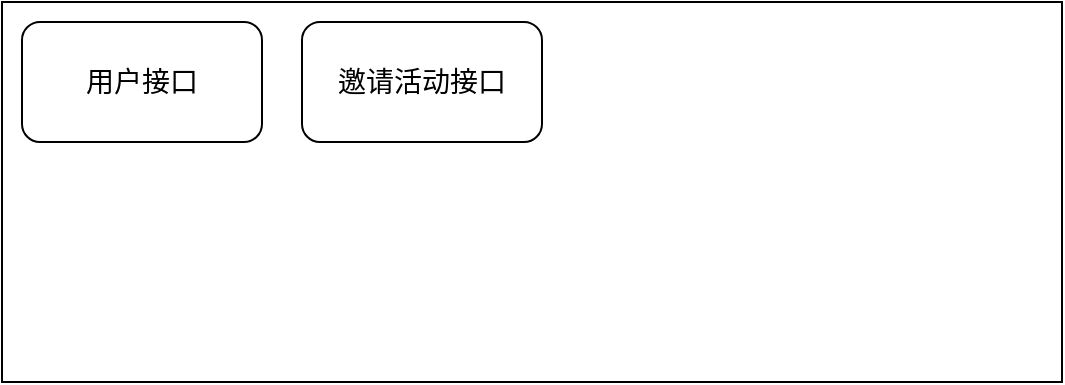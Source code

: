 <mxfile version="11.2.3" type="github" pages="1"><diagram id="sURR1SHCAla83oJiOlZ1" name="Page-1"><mxGraphModel dx="1184" dy="850" grid="1" gridSize="10" guides="1" tooltips="1" connect="1" arrows="1" fold="1" page="1" pageScale="1" pageWidth="3300" pageHeight="4681" math="0" shadow="0"><root><mxCell id="0"/><mxCell id="1" parent="0"/><mxCell id="l3v4fueEr0LTtIeN0S5f-3" value="" style="rounded=0;whiteSpace=wrap;html=1;" vertex="1" parent="1"><mxGeometry x="820" y="530" width="530" height="190" as="geometry"/></mxCell><mxCell id="l3v4fueEr0LTtIeN0S5f-1" value="&lt;span style=&quot;font-size: 14px&quot;&gt;用户接口&lt;/span&gt;" style="rounded=1;whiteSpace=wrap;html=1;" vertex="1" parent="1"><mxGeometry x="830" y="540" width="120" height="60" as="geometry"/></mxCell><mxCell id="l3v4fueEr0LTtIeN0S5f-4" value="&lt;font style=&quot;font-size: 14px&quot;&gt;邀请活动接口&lt;/font&gt;" style="rounded=1;whiteSpace=wrap;html=1;" vertex="1" parent="1"><mxGeometry x="970" y="540" width="120" height="60" as="geometry"/></mxCell></root></mxGraphModel></diagram></mxfile>